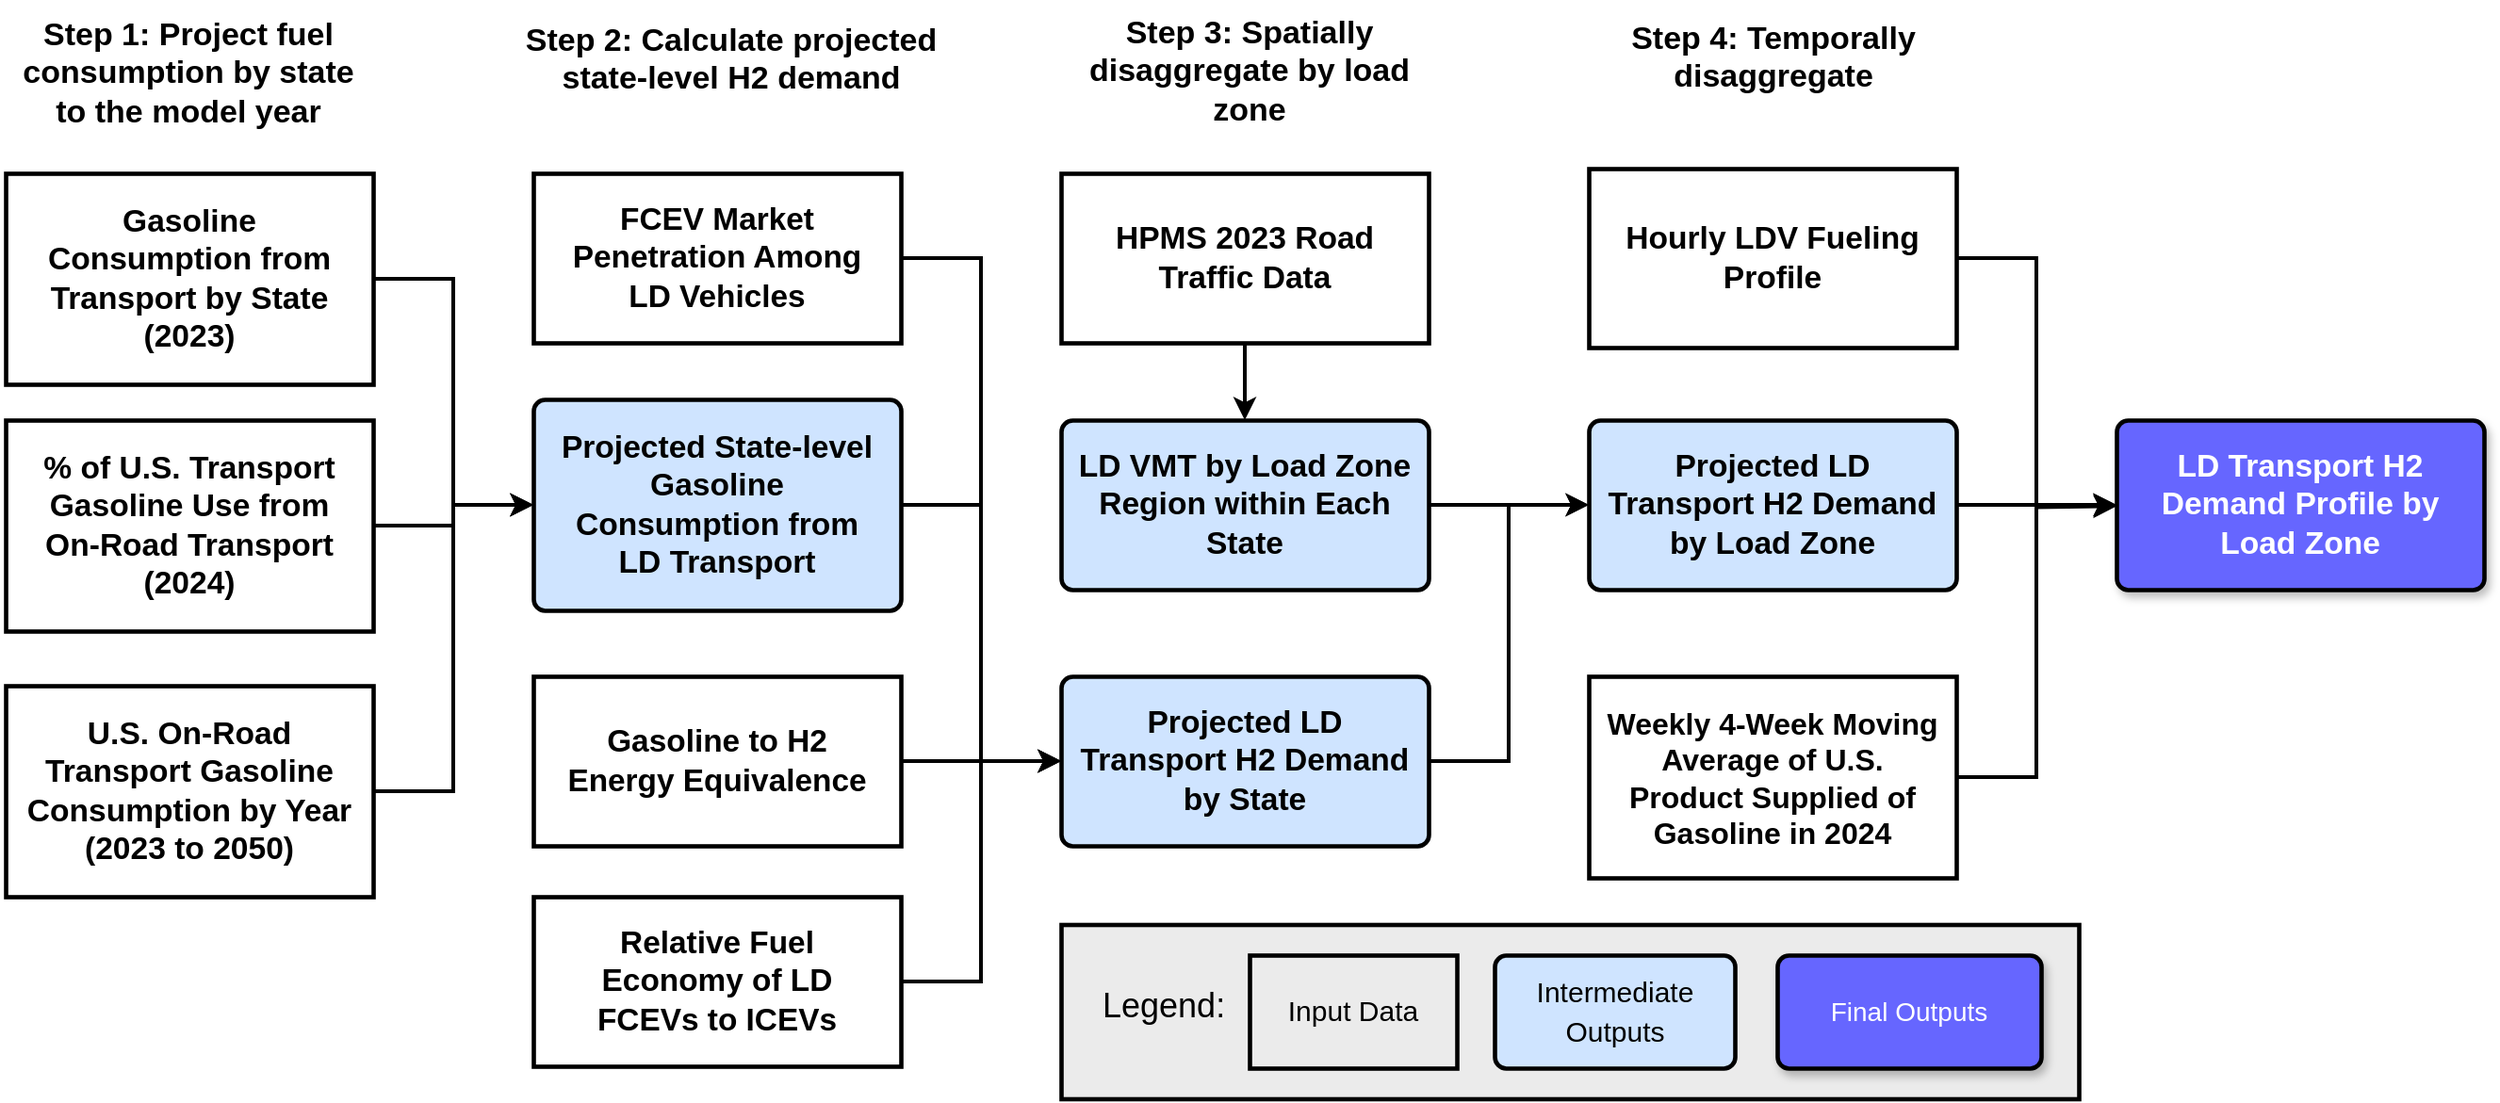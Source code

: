 <mxfile version="28.1.2">
  <diagram name="Page-1" id="tvLAB2uGc-5grK_Enac1">
    <mxGraphModel dx="2702" dy="1422" grid="1" gridSize="10" guides="1" tooltips="1" connect="1" arrows="1" fold="1" page="0" pageScale="1" pageWidth="850" pageHeight="1100" math="0" shadow="0">
      <root>
        <mxCell id="0" />
        <mxCell id="1" parent="0" />
        <mxCell id="dEbh50wQoavsR-OBHUa4-4" value="" style="html=1;overflow=block;blockSpacing=1;whiteSpace=wrap;fontSize=16.8;fontStyle=1;align=center;spacing=9;strokeOpacity=100;fillOpacity=100;rounded=0;absoluteArcSize=1;arcSize=12;strokeWidth=2.3;lucidId=vB_j5El_Hg4W;fillColor=#EBEBEB;" vertex="1" parent="1">
          <mxGeometry x="-440" y="158.75" width="540" height="92.5" as="geometry" />
        </mxCell>
        <mxCell id="cWuKMoKahMMsqKZCvLfM-26" style="edgeStyle=orthogonalEdgeStyle;rounded=0;orthogonalLoop=1;jettySize=auto;html=1;exitX=1;exitY=0.5;exitDx=0;exitDy=0;entryX=0;entryY=0.5;entryDx=0;entryDy=0;fontStyle=1;fontSize=16;strokeWidth=2;" parent="1" source="cWuKMoKahMMsqKZCvLfM-1" target="cWuKMoKahMMsqKZCvLfM-13" edge="1">
          <mxGeometry relative="1" as="geometry" />
        </mxCell>
        <mxCell id="cWuKMoKahMMsqKZCvLfM-1" value="Gasoline Consumption from Transport by State (2023)" style="html=1;overflow=block;blockSpacing=1;whiteSpace=wrap;fontSize=16.8;fontStyle=1;align=center;spacing=9;strokeOpacity=100;fillOpacity=0;rounded=0;absoluteArcSize=1;arcSize=12;strokeWidth=2.3;lucidId=Ra_jEc_tzvwS;" parent="1" vertex="1">
          <mxGeometry x="-1000" y="-240" width="195" height="112" as="geometry" />
        </mxCell>
        <mxCell id="cWuKMoKahMMsqKZCvLfM-27" style="edgeStyle=orthogonalEdgeStyle;rounded=0;orthogonalLoop=1;jettySize=auto;html=1;entryX=0;entryY=0.5;entryDx=0;entryDy=0;fontStyle=1;strokeWidth=2;" parent="1" source="cWuKMoKahMMsqKZCvLfM-2" target="cWuKMoKahMMsqKZCvLfM-13" edge="1">
          <mxGeometry relative="1" as="geometry" />
        </mxCell>
        <mxCell id="cWuKMoKahMMsqKZCvLfM-2" value="% of U.S. Transport Gasoline Use from On-Road Transport (2024)" style="html=1;overflow=block;blockSpacing=1;whiteSpace=wrap;fontSize=16.8;fontStyle=1;align=center;spacing=9;strokeOpacity=100;fillOpacity=0;rounded=0;absoluteArcSize=1;arcSize=12;fillColor=#000000;strokeWidth=2.3;lucidId=Bf6ri0L1tkaB;" parent="1" vertex="1">
          <mxGeometry x="-1000" y="-109" width="195" height="112" as="geometry" />
        </mxCell>
        <mxCell id="cWuKMoKahMMsqKZCvLfM-28" style="edgeStyle=orthogonalEdgeStyle;rounded=0;orthogonalLoop=1;jettySize=auto;html=1;exitX=1;exitY=0.5;exitDx=0;exitDy=0;entryX=0;entryY=0.5;entryDx=0;entryDy=0;fontStyle=1;strokeWidth=2;" parent="1" source="cWuKMoKahMMsqKZCvLfM-3" target="cWuKMoKahMMsqKZCvLfM-13" edge="1">
          <mxGeometry relative="1" as="geometry" />
        </mxCell>
        <mxCell id="cWuKMoKahMMsqKZCvLfM-3" value="U.S. On-Road Transport Gasoline Consumption by Year (2023 to 2050)" style="html=1;overflow=block;blockSpacing=1;whiteSpace=wrap;fontSize=16.8;fontStyle=1;align=center;spacing=9;strokeOpacity=100;fillOpacity=0;rounded=0;absoluteArcSize=1;arcSize=12;fillColor=#000000;strokeWidth=2.3;lucidId=fg6rZgMcyNaT;" parent="1" vertex="1">
          <mxGeometry x="-1000" y="32" width="195" height="112" as="geometry" />
        </mxCell>
        <mxCell id="cWuKMoKahMMsqKZCvLfM-34" style="edgeStyle=orthogonalEdgeStyle;rounded=0;orthogonalLoop=1;jettySize=auto;html=1;exitX=1;exitY=0.5;exitDx=0;exitDy=0;entryX=0;entryY=0.5;entryDx=0;entryDy=0;strokeWidth=2;" parent="1" source="cWuKMoKahMMsqKZCvLfM-4" target="cWuKMoKahMMsqKZCvLfM-6" edge="1">
          <mxGeometry relative="1" as="geometry" />
        </mxCell>
        <mxCell id="cWuKMoKahMMsqKZCvLfM-4" value="Relative Fuel Economy of LD FCEVs to ICEVs " style="html=1;overflow=block;blockSpacing=1;whiteSpace=wrap;fontSize=16.7;fontStyle=1;align=center;spacing=9;strokeOpacity=100;fillOpacity=0;rounded=0;absoluteArcSize=1;arcSize=12;fillColor=#000000;strokeWidth=2.3;lucidId=.a_jLDfp3aDH;" parent="1" vertex="1">
          <mxGeometry x="-720" y="144" width="195" height="90" as="geometry" />
        </mxCell>
        <mxCell id="cWuKMoKahMMsqKZCvLfM-38" style="edgeStyle=orthogonalEdgeStyle;rounded=0;orthogonalLoop=1;jettySize=auto;html=1;exitX=1;exitY=0.5;exitDx=0;exitDy=0;entryX=0;entryY=0.5;entryDx=0;entryDy=0;strokeWidth=2;" parent="1" source="cWuKMoKahMMsqKZCvLfM-6" target="cWuKMoKahMMsqKZCvLfM-36" edge="1">
          <mxGeometry relative="1" as="geometry" />
        </mxCell>
        <mxCell id="cWuKMoKahMMsqKZCvLfM-6" value=" Projected LD Transport H2 Demand by State" style="html=1;overflow=block;blockSpacing=1;whiteSpace=wrap;fontSize=16.8;fontStyle=1;align=center;spacing=9;strokeOpacity=100;fillOpacity=100;rounded=1;absoluteArcSize=1;arcSize=12;fillColor=#cfe4ff;strokeWidth=2.3;lucidId=0c_j3FTjjWoH;" parent="1" vertex="1">
          <mxGeometry x="-440" y="27" width="195" height="90" as="geometry" />
        </mxCell>
        <mxCell id="cWuKMoKahMMsqKZCvLfM-37" style="edgeStyle=orthogonalEdgeStyle;rounded=0;orthogonalLoop=1;jettySize=auto;html=1;exitX=1;exitY=0.5;exitDx=0;exitDy=0;entryX=0;entryY=0.5;entryDx=0;entryDy=0;strokeWidth=2;" parent="1" source="cWuKMoKahMMsqKZCvLfM-8" target="cWuKMoKahMMsqKZCvLfM-36" edge="1">
          <mxGeometry relative="1" as="geometry" />
        </mxCell>
        <mxCell id="cWuKMoKahMMsqKZCvLfM-8" value="LD VMT by Load Zone Region within Each State" style="html=1;overflow=block;blockSpacing=1;whiteSpace=wrap;fontSize=16.8;fontStyle=1;align=center;spacing=9;strokeOpacity=100;fillOpacity=100;rounded=1;absoluteArcSize=1;arcSize=12;fillColor=#cfe4ff;strokeWidth=2.3;lucidId=Qf_jCI67Q3wd;" parent="1" vertex="1">
          <mxGeometry x="-440" y="-109" width="195" height="90" as="geometry" />
        </mxCell>
        <mxCell id="cWuKMoKahMMsqKZCvLfM-40" style="edgeStyle=orthogonalEdgeStyle;rounded=0;orthogonalLoop=1;jettySize=auto;html=1;exitX=1;exitY=0.5;exitDx=0;exitDy=0;entryX=0;entryY=0.5;entryDx=0;entryDy=0;strokeWidth=2;" parent="1" source="cWuKMoKahMMsqKZCvLfM-10" target="cWuKMoKahMMsqKZCvLfM-39" edge="1">
          <mxGeometry relative="1" as="geometry" />
        </mxCell>
        <mxCell id="cWuKMoKahMMsqKZCvLfM-10" value="Hourly LDV Fueling Profile" style="html=1;overflow=block;blockSpacing=1;whiteSpace=wrap;fontSize=16.8;fontStyle=1;align=center;spacing=9;strokeOpacity=100;fillOpacity=100;rounded=0;absoluteArcSize=1;arcSize=12;strokeWidth=2.3;lucidId=vB_j5El_Hg4W;" parent="1" vertex="1">
          <mxGeometry x="-160" y="-242.5" width="195" height="95" as="geometry" />
        </mxCell>
        <mxCell id="cWuKMoKahMMsqKZCvLfM-30" style="edgeStyle=orthogonalEdgeStyle;rounded=0;orthogonalLoop=1;jettySize=auto;html=1;exitX=1;exitY=0.5;exitDx=0;exitDy=0;entryX=0;entryY=0.5;entryDx=0;entryDy=0;strokeWidth=2;" parent="1" source="cWuKMoKahMMsqKZCvLfM-11" target="cWuKMoKahMMsqKZCvLfM-6" edge="1">
          <mxGeometry relative="1" as="geometry" />
        </mxCell>
        <mxCell id="cWuKMoKahMMsqKZCvLfM-11" value="FCEV Market Penetration Among  LD Vehicles " style="html=1;overflow=block;blockSpacing=1;whiteSpace=wrap;fontSize=16.7;fontStyle=1;align=center;spacing=9;strokeOpacity=100;fillOpacity=0;rounded=0;absoluteArcSize=1;arcSize=12;fillColor=#000000;strokeWidth=2.3;lucidId=k7AmEFViBjR.;" parent="1" vertex="1">
          <mxGeometry x="-720" y="-240" width="195" height="90" as="geometry" />
        </mxCell>
        <mxCell id="cWuKMoKahMMsqKZCvLfM-33" style="edgeStyle=orthogonalEdgeStyle;rounded=0;orthogonalLoop=1;jettySize=auto;html=1;exitX=1;exitY=0.5;exitDx=0;exitDy=0;entryX=0;entryY=0.5;entryDx=0;entryDy=0;strokeWidth=2;" parent="1" source="cWuKMoKahMMsqKZCvLfM-12" target="cWuKMoKahMMsqKZCvLfM-6" edge="1">
          <mxGeometry relative="1" as="geometry" />
        </mxCell>
        <mxCell id="cWuKMoKahMMsqKZCvLfM-12" value="Gasoline to H2 Energy Equivalence" style="html=1;overflow=block;blockSpacing=1;whiteSpace=wrap;fontSize=16.7;fontStyle=1;align=center;spacing=9;strokeOpacity=100;fillOpacity=0;rounded=0;absoluteArcSize=1;arcSize=12;fillColor=#000000;strokeWidth=2.3;lucidId=4p.pPyBsTCvJ;" parent="1" vertex="1">
          <mxGeometry x="-720" y="27" width="195" height="90" as="geometry" />
        </mxCell>
        <mxCell id="cWuKMoKahMMsqKZCvLfM-32" style="edgeStyle=orthogonalEdgeStyle;rounded=0;orthogonalLoop=1;jettySize=auto;html=1;exitX=1;exitY=0.5;exitDx=0;exitDy=0;entryX=0;entryY=0.5;entryDx=0;entryDy=0;strokeWidth=2;" parent="1" source="cWuKMoKahMMsqKZCvLfM-13" target="cWuKMoKahMMsqKZCvLfM-6" edge="1">
          <mxGeometry relative="1" as="geometry" />
        </mxCell>
        <mxCell id="cWuKMoKahMMsqKZCvLfM-13" value="Projected State-level Gasoline Consumption from LD Transport" style="html=1;overflow=block;blockSpacing=1;whiteSpace=wrap;fontSize=16.8;fontStyle=1;align=center;spacing=9;strokeOpacity=100;fillOpacity=100;rounded=1;absoluteArcSize=1;arcSize=12;fillColor=#cfe4ff;strokeWidth=2.3;lucidId=~h6rGYWSRmal;" parent="1" vertex="1">
          <mxGeometry x="-720" y="-120" width="195" height="112" as="geometry" />
        </mxCell>
        <mxCell id="cWuKMoKahMMsqKZCvLfM-42" style="edgeStyle=orthogonalEdgeStyle;rounded=0;orthogonalLoop=1;jettySize=auto;html=1;exitX=1;exitY=0.5;exitDx=0;exitDy=0;entryX=0;entryY=0.5;entryDx=0;entryDy=0;strokeWidth=2;" parent="1" source="cWuKMoKahMMsqKZCvLfM-18" target="cWuKMoKahMMsqKZCvLfM-39" edge="1">
          <mxGeometry relative="1" as="geometry" />
        </mxCell>
        <mxCell id="cWuKMoKahMMsqKZCvLfM-18" value="Weekly 4-Week Moving Average of U.S. Product Supplied of Gasoline in 2024" style="html=1;overflow=block;blockSpacing=1;whiteSpace=wrap;fontSize=16;fontStyle=1;align=center;spacing=9;strokeOpacity=100;fillOpacity=100;rounded=0;absoluteArcSize=1;arcSize=12;fillColor=default;strokeWidth=2.3;lucidId=L5OtnDn3VvMG;" parent="1" vertex="1">
          <mxGeometry x="-160" y="27" width="195" height="107" as="geometry" />
        </mxCell>
        <mxCell id="cWuKMoKahMMsqKZCvLfM-25" style="edgeStyle=orthogonalEdgeStyle;rounded=0;orthogonalLoop=1;jettySize=auto;html=1;exitX=0.5;exitY=1;exitDx=0;exitDy=0;entryX=0.5;entryY=0;entryDx=0;entryDy=0;strokeWidth=2;" parent="1" source="cWuKMoKahMMsqKZCvLfM-19" target="cWuKMoKahMMsqKZCvLfM-8" edge="1">
          <mxGeometry relative="1" as="geometry" />
        </mxCell>
        <mxCell id="cWuKMoKahMMsqKZCvLfM-19" value="HPMS 2023 Road Traffic Data" style="html=1;overflow=block;blockSpacing=1;whiteSpace=wrap;fontSize=16.8;fontStyle=1;align=center;spacing=9;strokeOpacity=100;fillOpacity=0;rounded=0;absoluteArcSize=1;arcSize=12;fillColor=#000000;strokeWidth=2.3;lucidId=MCaMwGwd_Zn1;" parent="1" vertex="1">
          <mxGeometry x="-440" y="-240" width="195" height="90" as="geometry" />
        </mxCell>
        <mxCell id="cWuKMoKahMMsqKZCvLfM-22" value="&lt;span style=&quot;color: rgb(0, 0, 0); font-family: Helvetica; font-size: 17px; font-style: normal; font-variant-ligatures: normal; font-variant-caps: normal; font-weight: 700; letter-spacing: normal; orphans: 2; text-indent: 0px; text-transform: none; widows: 2; word-spacing: 0px; -webkit-text-stroke-width: 0px; white-space: normal; text-decoration-thickness: initial; text-decoration-style: initial; text-decoration-color: initial; float: none; display: inline !important;&quot;&gt;Step 1: Project fuel consumption by state to the model year&lt;/span&gt;" style="text;whiteSpace=wrap;html=1;align=center;" parent="1" vertex="1">
          <mxGeometry x="-1002.5" y="-330" width="197.5" height="70" as="geometry" />
        </mxCell>
        <mxCell id="cWuKMoKahMMsqKZCvLfM-23" value="&lt;span style=&quot;color: rgb(0, 0, 0); font-family: Helvetica; font-size: 17px; font-style: normal; font-variant-ligatures: normal; font-variant-caps: normal; font-weight: 700; letter-spacing: normal; orphans: 2; text-indent: 0px; text-transform: none; widows: 2; word-spacing: 0px; -webkit-text-stroke-width: 0px; white-space: normal; text-decoration-thickness: initial; text-decoration-style: initial; text-decoration-color: initial; float: none; display: inline !important;&quot;&gt;Step 2: Calculate projected state-level H2 demand&lt;/span&gt;" style="text;whiteSpace=wrap;html=1;align=center;labelBackgroundColor=none;" parent="1" vertex="1">
          <mxGeometry x="-730" y="-327.5" width="230" height="51" as="geometry" />
        </mxCell>
        <mxCell id="cWuKMoKahMMsqKZCvLfM-24" value="&lt;span style=&quot;font-family: Helvetica; font-size: 17px; font-style: normal; font-variant-ligatures: normal; font-variant-caps: normal; font-weight: 700; letter-spacing: normal; orphans: 2; text-indent: 0px; text-transform: none; widows: 2; word-spacing: 0px; -webkit-text-stroke-width: 0px; white-space: normal; text-decoration-thickness: initial; text-decoration-style: initial; text-decoration-color: initial; float: none; display: inline !important;&quot;&gt;Step 3: Spatially disaggregate by load zone&lt;/span&gt;" style="text;whiteSpace=wrap;html=1;fontColor=default;labelBackgroundColor=none;align=center;" parent="1" vertex="1">
          <mxGeometry x="-440" y="-331.5" width="200" height="52.5" as="geometry" />
        </mxCell>
        <mxCell id="cWuKMoKahMMsqKZCvLfM-35" value="&lt;span style=&quot;font-family: Helvetica; font-size: 17px; font-style: normal; font-variant-ligatures: normal; font-variant-caps: normal; font-weight: 700; letter-spacing: normal; orphans: 2; text-indent: 0px; text-transform: none; widows: 2; word-spacing: 0px; -webkit-text-stroke-width: 0px; white-space: normal; text-decoration-thickness: initial; text-decoration-style: initial; text-decoration-color: initial; float: none; display: inline !important;&quot;&gt;Step 4: Temporally disaggregate&lt;/span&gt;" style="text;whiteSpace=wrap;html=1;fontColor=default;labelBackgroundColor=none;align=center;" parent="1" vertex="1">
          <mxGeometry x="-157.5" y="-328" width="190" height="50" as="geometry" />
        </mxCell>
        <mxCell id="cWuKMoKahMMsqKZCvLfM-41" style="edgeStyle=orthogonalEdgeStyle;rounded=0;orthogonalLoop=1;jettySize=auto;html=1;exitX=1;exitY=0.5;exitDx=0;exitDy=0;strokeWidth=2;" parent="1" source="cWuKMoKahMMsqKZCvLfM-36" edge="1">
          <mxGeometry relative="1" as="geometry">
            <mxPoint x="120" y="-63.286" as="targetPoint" />
          </mxGeometry>
        </mxCell>
        <mxCell id="cWuKMoKahMMsqKZCvLfM-36" value="Projected LD Transport H2 Demand by Load Zone" style="html=1;overflow=block;blockSpacing=1;whiteSpace=wrap;fontSize=16.8;fontStyle=1;align=center;spacing=9;strokeOpacity=100;fillOpacity=100;rounded=1;absoluteArcSize=1;arcSize=12;fillColor=#cfe4ff;strokeWidth=2.3;lucidId=Qf_jCI67Q3wd;" parent="1" vertex="1">
          <mxGeometry x="-160" y="-109" width="195" height="90" as="geometry" />
        </mxCell>
        <mxCell id="cWuKMoKahMMsqKZCvLfM-39" value="&lt;font&gt;LD Transport&amp;nbsp;H2 Demand Profile by Load Zone&lt;/font&gt;" style="html=1;overflow=block;blockSpacing=1;whiteSpace=wrap;fontSize=16.8;fontStyle=1;align=center;spacing=9;strokeOpacity=100;fillOpacity=100;rounded=1;absoluteArcSize=1;arcSize=12;strokeWidth=2.3;lucidId=Qf_jCI67Q3wd;shadow=1;fillColor=#6666FF;fontColor=#ffffff;strokeColor=#000000;" parent="1" vertex="1">
          <mxGeometry x="120" y="-109" width="195" height="90" as="geometry" />
        </mxCell>
        <mxCell id="cWuKMoKahMMsqKZCvLfM-44" value="&lt;font style=&quot;font-size: 18px;&quot;&gt;Legend:&lt;/font&gt;" style="text;whiteSpace=wrap;html=1;" parent="1" vertex="1">
          <mxGeometry x="-420" y="185" width="250" height="40" as="geometry" />
        </mxCell>
        <mxCell id="cWuKMoKahMMsqKZCvLfM-45" value="&lt;font style=&quot;font-size: 15px; font-weight: normal;&quot;&gt;Input Data&lt;/font&gt;" style="html=1;overflow=block;blockSpacing=1;whiteSpace=wrap;fontSize=16.7;fontStyle=1;align=center;spacing=9;strokeOpacity=100;fillOpacity=0;rounded=0;absoluteArcSize=1;arcSize=12;fillColor=#000000;strokeWidth=2.3;lucidId=k7AmEFViBjR.;" parent="1" vertex="1">
          <mxGeometry x="-340" y="175" width="110" height="60" as="geometry" />
        </mxCell>
        <mxCell id="cWuKMoKahMMsqKZCvLfM-46" value="&lt;font style=&quot;font-size: 15px; font-weight: normal;&quot;&gt;Intermediate Outputs&lt;/font&gt;" style="html=1;overflow=block;blockSpacing=1;whiteSpace=wrap;fontSize=16.8;fontStyle=1;align=center;spacing=9;strokeOpacity=100;fillOpacity=100;rounded=1;absoluteArcSize=1;arcSize=12;fillColor=#cfe4ff;strokeWidth=2.3;lucidId=Qf_jCI67Q3wd;" parent="1" vertex="1">
          <mxGeometry x="-210" y="175" width="127.5" height="60" as="geometry" />
        </mxCell>
        <mxCell id="cWuKMoKahMMsqKZCvLfM-48" value="&lt;font style=&quot;font-size: 14px; font-weight: normal;&quot;&gt;Final Outputs&lt;/font&gt;" style="html=1;overflow=block;blockSpacing=1;whiteSpace=wrap;fontSize=16.8;fontStyle=1;align=center;spacing=9;strokeOpacity=100;fillOpacity=100;rounded=1;absoluteArcSize=1;arcSize=12;strokeWidth=2.3;lucidId=Qf_jCI67Q3wd;shadow=1;fillColor=#6666FF;fontColor=#ffffff;strokeColor=#000000;" parent="1" vertex="1">
          <mxGeometry x="-60" y="175" width="140" height="60" as="geometry" />
        </mxCell>
      </root>
    </mxGraphModel>
  </diagram>
</mxfile>
